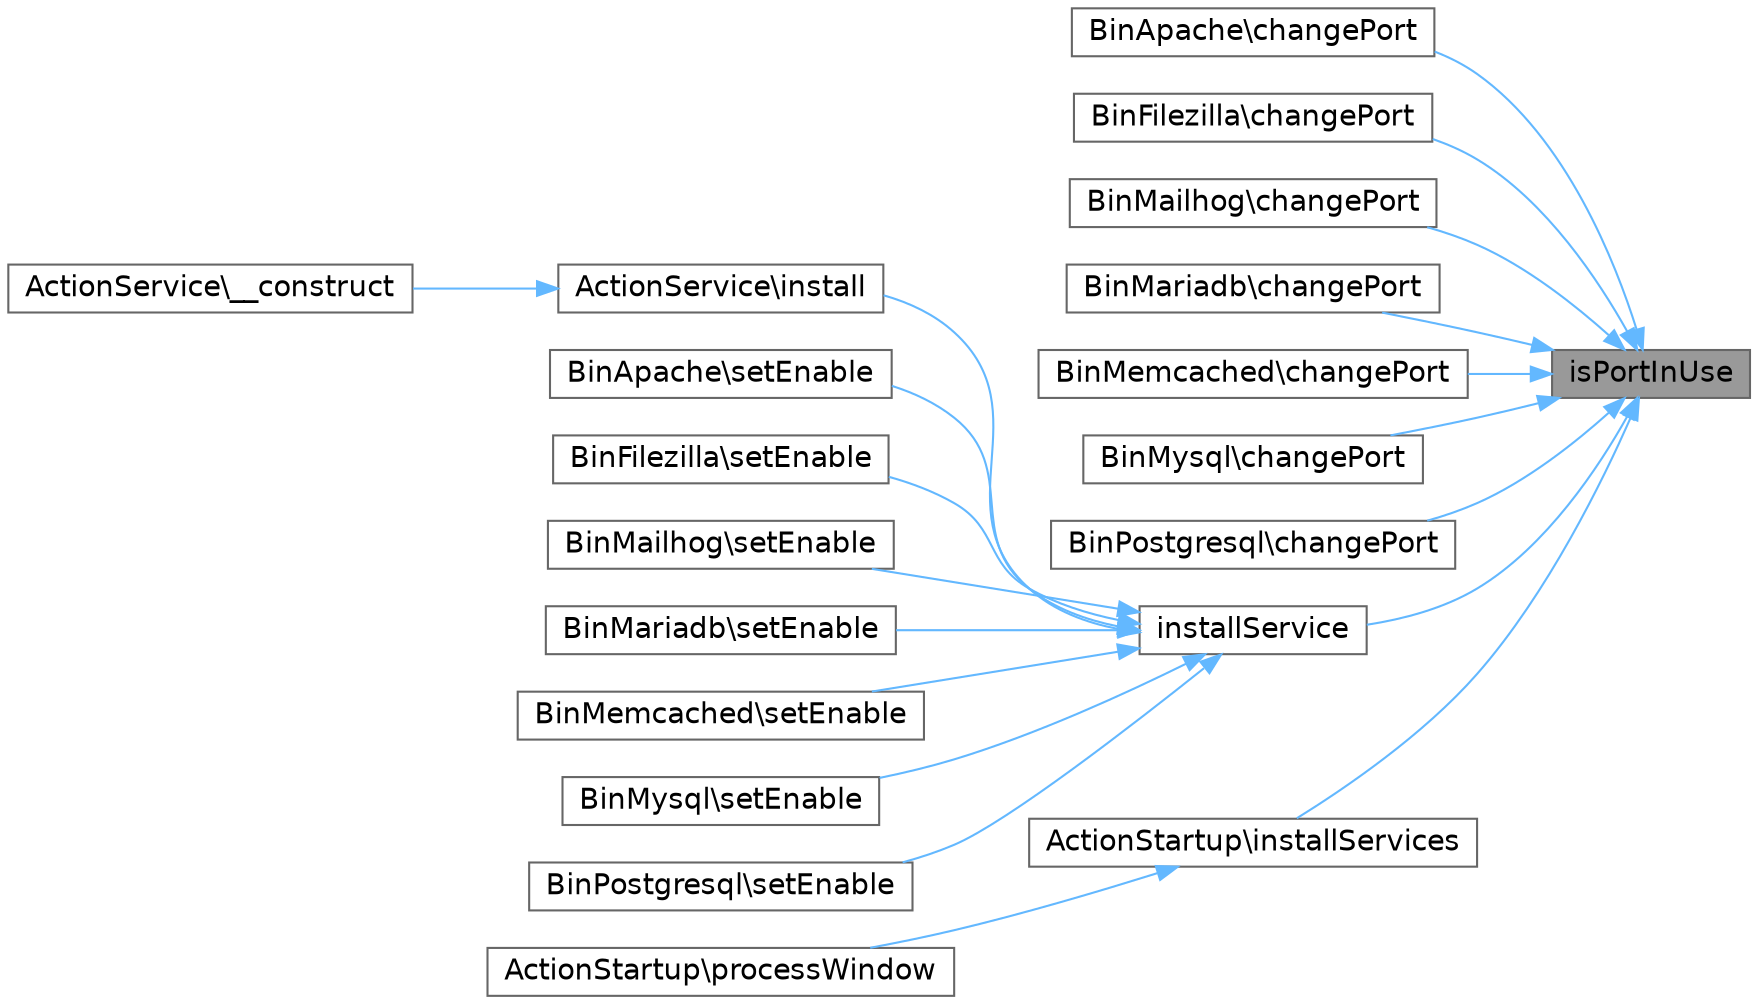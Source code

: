 digraph "isPortInUse"
{
 // LATEX_PDF_SIZE
  bgcolor="transparent";
  edge [fontname=Helvetica,fontsize=14,labelfontname=Helvetica,labelfontsize=14];
  node [fontname=Helvetica,fontsize=14,shape=box,height=0.2,width=0.4];
  rankdir="RL";
  Node1 [id="Node000001",label="isPortInUse",height=0.2,width=0.4,color="gray40", fillcolor="grey60", style="filled", fontcolor="black",tooltip=" "];
  Node1 -> Node2 [id="edge1_Node000001_Node000002",dir="back",color="steelblue1",style="solid",tooltip=" "];
  Node2 [id="Node000002",label="BinApache\\changePort",height=0.2,width=0.4,color="grey40", fillcolor="white", style="filled",URL="$d9/d6c/classBinApache.html#a85f983791a52bf029fac9b6d3b3976d2",tooltip=" "];
  Node1 -> Node3 [id="edge2_Node000001_Node000003",dir="back",color="steelblue1",style="solid",tooltip=" "];
  Node3 [id="Node000003",label="BinFilezilla\\changePort",height=0.2,width=0.4,color="grey40", fillcolor="white", style="filled",URL="$da/d23/classBinFilezilla.html#a85f983791a52bf029fac9b6d3b3976d2",tooltip=" "];
  Node1 -> Node4 [id="edge3_Node000001_Node000004",dir="back",color="steelblue1",style="solid",tooltip=" "];
  Node4 [id="Node000004",label="BinMailhog\\changePort",height=0.2,width=0.4,color="grey40", fillcolor="white", style="filled",URL="$db/df2/classBinMailhog.html#a85f983791a52bf029fac9b6d3b3976d2",tooltip=" "];
  Node1 -> Node5 [id="edge4_Node000001_Node000005",dir="back",color="steelblue1",style="solid",tooltip=" "];
  Node5 [id="Node000005",label="BinMariadb\\changePort",height=0.2,width=0.4,color="grey40", fillcolor="white", style="filled",URL="$d4/d8f/classBinMariadb.html#a85f983791a52bf029fac9b6d3b3976d2",tooltip=" "];
  Node1 -> Node6 [id="edge5_Node000001_Node000006",dir="back",color="steelblue1",style="solid",tooltip=" "];
  Node6 [id="Node000006",label="BinMemcached\\changePort",height=0.2,width=0.4,color="grey40", fillcolor="white", style="filled",URL="$da/d10/classBinMemcached.html#a85f983791a52bf029fac9b6d3b3976d2",tooltip=" "];
  Node1 -> Node7 [id="edge6_Node000001_Node000007",dir="back",color="steelblue1",style="solid",tooltip=" "];
  Node7 [id="Node000007",label="BinMysql\\changePort",height=0.2,width=0.4,color="grey40", fillcolor="white", style="filled",URL="$d6/d88/classBinMysql.html#a85f983791a52bf029fac9b6d3b3976d2",tooltip=" "];
  Node1 -> Node8 [id="edge7_Node000001_Node000008",dir="back",color="steelblue1",style="solid",tooltip=" "];
  Node8 [id="Node000008",label="BinPostgresql\\changePort",height=0.2,width=0.4,color="grey40", fillcolor="white", style="filled",URL="$dc/db9/classBinPostgresql.html#a85f983791a52bf029fac9b6d3b3976d2",tooltip=" "];
  Node1 -> Node9 [id="edge8_Node000001_Node000009",dir="back",color="steelblue1",style="solid",tooltip=" "];
  Node9 [id="Node000009",label="installService",height=0.2,width=0.4,color="grey40", fillcolor="white", style="filled",URL="$d6/de4/classUtil.html#a174c8e15252f794d8d8c76f7d6dec486",tooltip=" "];
  Node9 -> Node10 [id="edge9_Node000009_Node000010",dir="back",color="steelblue1",style="solid",tooltip=" "];
  Node10 [id="Node000010",label="ActionService\\install",height=0.2,width=0.4,color="grey40", fillcolor="white", style="filled",URL="$d7/d0e/classActionService.html#aee9a1fbfda965e60de3befb697c057fe",tooltip=" "];
  Node10 -> Node11 [id="edge10_Node000010_Node000011",dir="back",color="steelblue1",style="solid",tooltip=" "];
  Node11 [id="Node000011",label="ActionService\\__construct",height=0.2,width=0.4,color="grey40", fillcolor="white", style="filled",URL="$d7/d0e/classActionService.html#a57b60b4976a2c5d1e40f2d11aa72aa7d",tooltip=" "];
  Node9 -> Node12 [id="edge11_Node000009_Node000012",dir="back",color="steelblue1",style="solid",tooltip=" "];
  Node12 [id="Node000012",label="BinApache\\setEnable",height=0.2,width=0.4,color="grey40", fillcolor="white", style="filled",URL="$d9/d6c/classBinApache.html#a8793e887e0ef76afd6f91028fc480674",tooltip=" "];
  Node9 -> Node13 [id="edge12_Node000009_Node000013",dir="back",color="steelblue1",style="solid",tooltip=" "];
  Node13 [id="Node000013",label="BinFilezilla\\setEnable",height=0.2,width=0.4,color="grey40", fillcolor="white", style="filled",URL="$da/d23/classBinFilezilla.html#a8793e887e0ef76afd6f91028fc480674",tooltip=" "];
  Node9 -> Node14 [id="edge13_Node000009_Node000014",dir="back",color="steelblue1",style="solid",tooltip=" "];
  Node14 [id="Node000014",label="BinMailhog\\setEnable",height=0.2,width=0.4,color="grey40", fillcolor="white", style="filled",URL="$db/df2/classBinMailhog.html#a8793e887e0ef76afd6f91028fc480674",tooltip=" "];
  Node9 -> Node15 [id="edge14_Node000009_Node000015",dir="back",color="steelblue1",style="solid",tooltip=" "];
  Node15 [id="Node000015",label="BinMariadb\\setEnable",height=0.2,width=0.4,color="grey40", fillcolor="white", style="filled",URL="$d4/d8f/classBinMariadb.html#a8793e887e0ef76afd6f91028fc480674",tooltip=" "];
  Node9 -> Node16 [id="edge15_Node000009_Node000016",dir="back",color="steelblue1",style="solid",tooltip=" "];
  Node16 [id="Node000016",label="BinMemcached\\setEnable",height=0.2,width=0.4,color="grey40", fillcolor="white", style="filled",URL="$da/d10/classBinMemcached.html#a8793e887e0ef76afd6f91028fc480674",tooltip=" "];
  Node9 -> Node17 [id="edge16_Node000009_Node000017",dir="back",color="steelblue1",style="solid",tooltip=" "];
  Node17 [id="Node000017",label="BinMysql\\setEnable",height=0.2,width=0.4,color="grey40", fillcolor="white", style="filled",URL="$d6/d88/classBinMysql.html#a8793e887e0ef76afd6f91028fc480674",tooltip=" "];
  Node9 -> Node18 [id="edge17_Node000009_Node000018",dir="back",color="steelblue1",style="solid",tooltip=" "];
  Node18 [id="Node000018",label="BinPostgresql\\setEnable",height=0.2,width=0.4,color="grey40", fillcolor="white", style="filled",URL="$dc/db9/classBinPostgresql.html#a8793e887e0ef76afd6f91028fc480674",tooltip=" "];
  Node1 -> Node19 [id="edge18_Node000001_Node000019",dir="back",color="steelblue1",style="solid",tooltip=" "];
  Node19 [id="Node000019",label="ActionStartup\\installServices",height=0.2,width=0.4,color="grey40", fillcolor="white", style="filled",URL="$d1/db8/classActionStartup.html#ad01019ebb8f22f8a7d09e60d01b288b2",tooltip=" "];
  Node19 -> Node20 [id="edge19_Node000019_Node000020",dir="back",color="steelblue1",style="solid",tooltip=" "];
  Node20 [id="Node000020",label="ActionStartup\\processWindow",height=0.2,width=0.4,color="grey40", fillcolor="white", style="filled",URL="$d1/db8/classActionStartup.html#adba450ef82fe3ce72172fb9ab22588cb",tooltip=" "];
}
